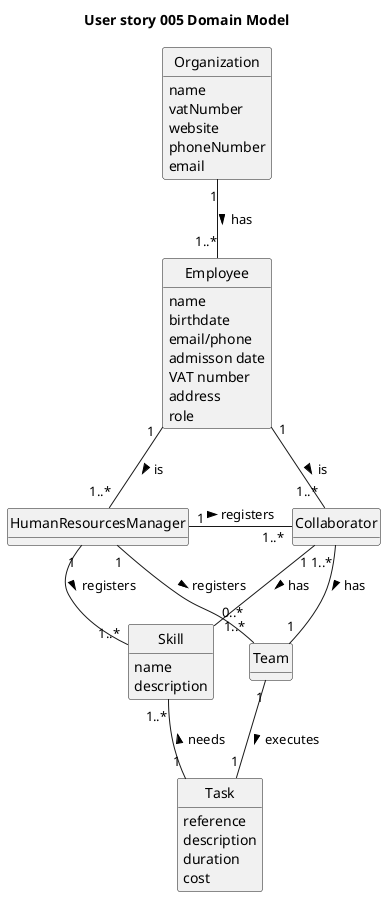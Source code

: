 @startuml
skinparam monochrome true
skinparam packageStyle rectangle
skinparam shadowing false
skinparam classAttributeIconSize 0
'skinparam linetype ortho
'left to right direction
hide circle
hide methods

title User story 005 Domain Model
class Organization {
    name
    vatNumber
    website
    phoneNumber
    email
}
class Employee {
    name
    birthdate
    email/phone
    admisson date
    VAT number
    address
    role
}

class Collaborator{
}

class HumanResourcesManager{
}

class Skill{
    name
    description
}

class Team{
}

class Task {
    reference
    description
    duration
    cost
}
Organization "1" -- "1..*" Employee : has >
Employee "1" -- "1..*" HumanResourcesManager : is >
Employee "1" -- "1..*" Collaborator : is >
HumanResourcesManager "1" -- "1..*" Team : registers >
HumanResourcesManager "1" - "1..*" Collaborator : registers >
HumanResourcesManager "1" -- "1..*" Skill : registers >
Collaborator "1" -- "0..*" Skill : has >
Collaborator "1..*" -- "1" Team : has >
Skill "1..*" -- "1" Task : needs <
Team "1" -- "1" Task : executes >
@enduml